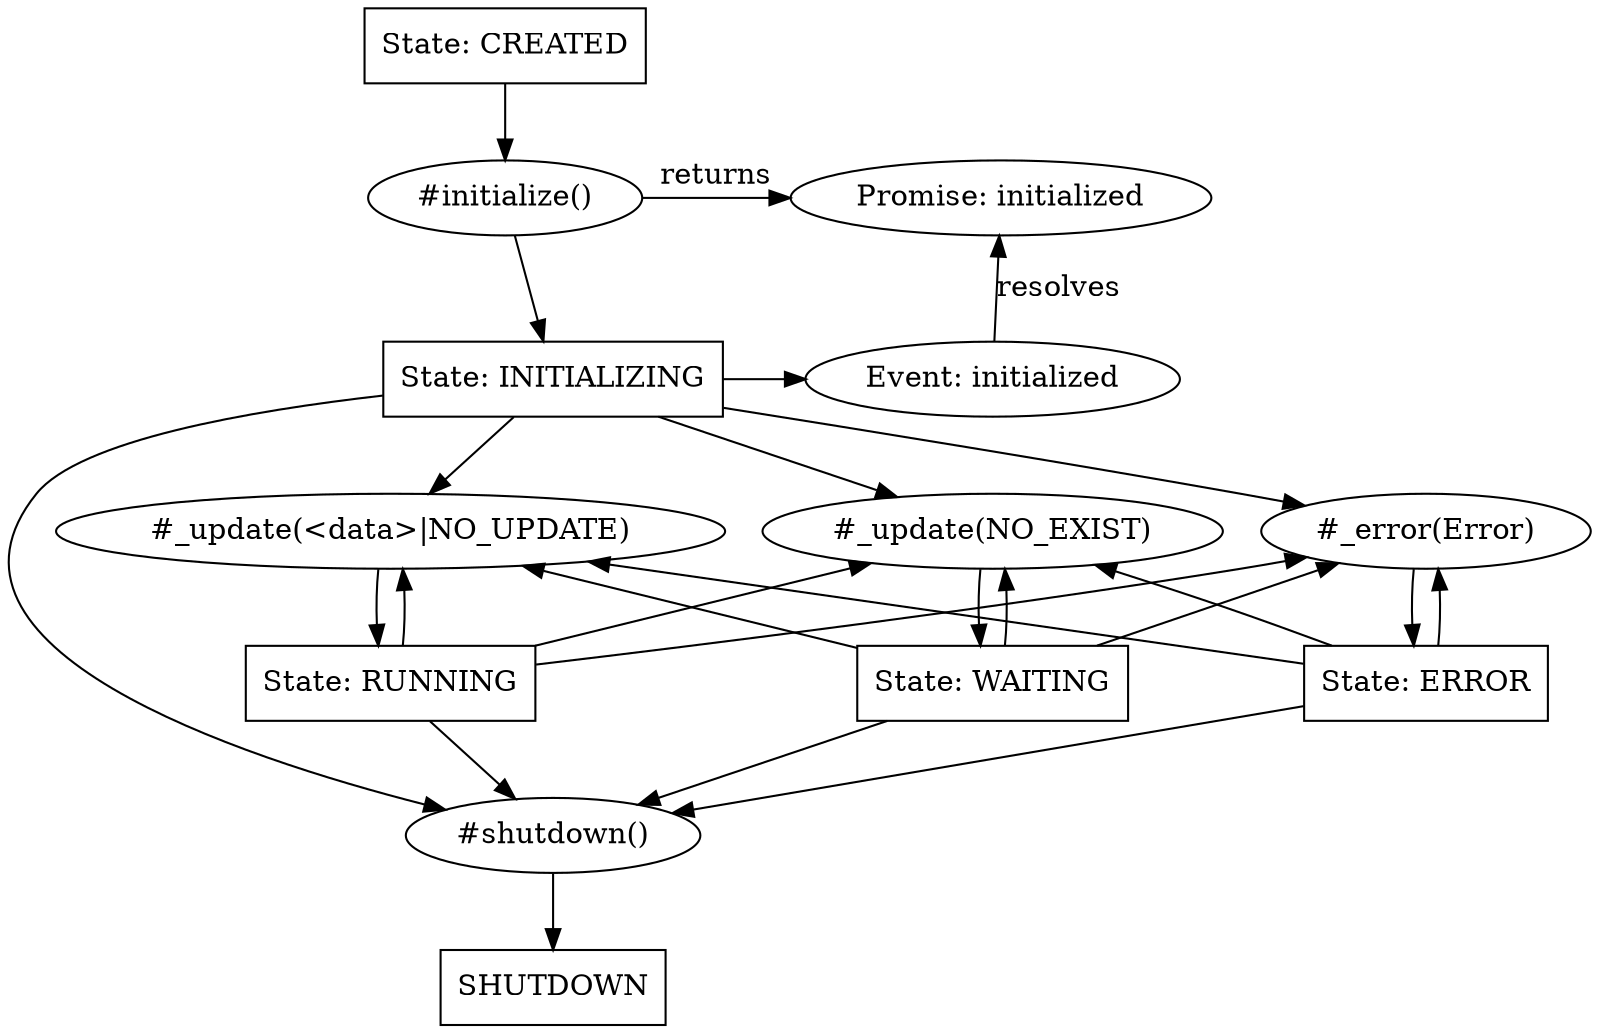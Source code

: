 strict digraph {
  s_created [label="State: CREATED"; shape=box];

  subgraph {
    rank=same;

    i_initialize [label="#initialize()"];
    p_initialized [label="Promise: initialized"];
  }

  subgraph {
    rank=same;

    s_initializing [label="State: INITIALIZING"; shape=box];
    e_initialized [label="Event: initialized"];
  }


  subgraph {
    rank=same;

    _update [label="#_update(<data>|NO_UPDATE)"; group=running];
    _update_no_exist [label="#_update(NO_EXIST)"; group=waiting];
    _error [label="#_error(Error)"; group=error];
  }

  subgraph {
    rank=same;

    s_running [label="State: RUNNING"; shape=box; group=running];
    s_waiting [label="State: WAITING"; shape=box; group=waiting];
    s_error [label="State: ERROR"; shape=box; group=error];
  }

  shutdown [label="#shutdown()"];
  Shutdown [label="SHUTDOWN"; shape=box];

  s_created -> i_initialize -> s_initializing;
  s_initializing -> e_initialized;
  i_initialize -> p_initialized [label="returns"];
  e_initialized -> p_initialized [label="resolves"];

  {s_initializing s_running s_waiting s_error} -> _update -> s_running;
  {s_initializing s_running s_waiting s_error} -> _update_no_exist -> s_waiting;
  {s_initializing s_running s_waiting s_error} -> _error -> s_error;
  {s_initializing s_running s_waiting s_error} -> shutdown -> Shutdown;
}
